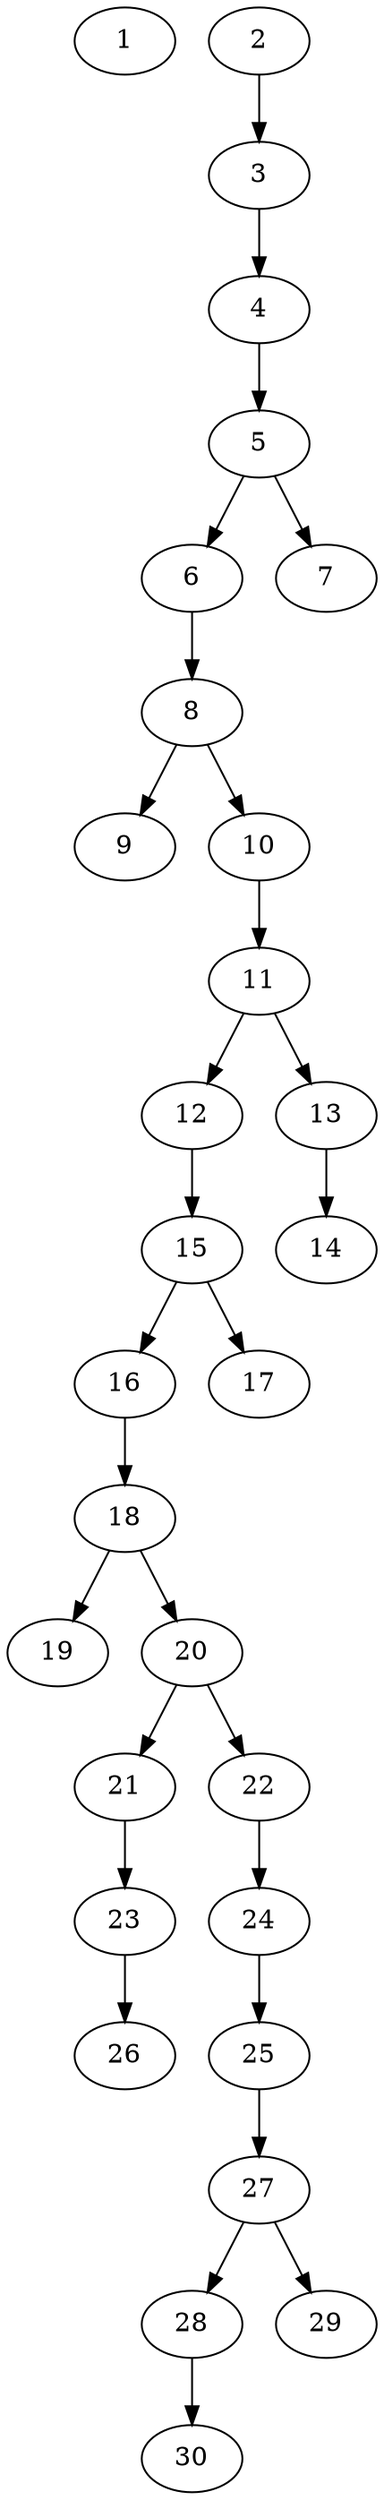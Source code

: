 // DAG automatically generated by daggen at Thu Oct  3 14:04:18 2019
// ./daggen --dot -n 30 --ccr 0.4 --fat 0.3 --regular 0.9 --density 0.5 --mindata 5242880 --maxdata 52428800 
digraph G {
  1 [size="26357760", alpha="0.19", expect_size="10543104"] 
  2 [size="65889280", alpha="0.12", expect_size="26355712"] 
  2 -> 3 [size ="26355712"]
  3 [size="27870720", alpha="0.02", expect_size="11148288"] 
  3 -> 4 [size ="11148288"]
  4 [size="126648320", alpha="0.08", expect_size="50659328"] 
  4 -> 5 [size ="50659328"]
  5 [size="120171520", alpha="0.13", expect_size="48068608"] 
  5 -> 6 [size ="48068608"]
  5 -> 7 [size ="48068608"]
  6 [size="34524160", alpha="0.15", expect_size="13809664"] 
  6 -> 8 [size ="13809664"]
  7 [size="107335680", alpha="0.08", expect_size="42934272"] 
  8 [size="51612160", alpha="0.16", expect_size="20644864"] 
  8 -> 9 [size ="20644864"]
  8 -> 10 [size ="20644864"]
  9 [size="47946240", alpha="0.07", expect_size="19178496"] 
  10 [size="18964480", alpha="0.04", expect_size="7585792"] 
  10 -> 11 [size ="7585792"]
  11 [size="17159680", alpha="0.08", expect_size="6863872"] 
  11 -> 12 [size ="6863872"]
  11 -> 13 [size ="6863872"]
  12 [size="130247680", alpha="0.19", expect_size="52099072"] 
  12 -> 15 [size ="52099072"]
  13 [size="80696320", alpha="0.16", expect_size="32278528"] 
  13 -> 14 [size ="32278528"]
  14 [size="92646400", alpha="0.16", expect_size="37058560"] 
  15 [size="22364160", alpha="0.18", expect_size="8945664"] 
  15 -> 16 [size ="8945664"]
  15 -> 17 [size ="8945664"]
  16 [size="100190720", alpha="0.17", expect_size="40076288"] 
  16 -> 18 [size ="40076288"]
  17 [size="72995840", alpha="0.17", expect_size="29198336"] 
  18 [size="117347840", alpha="0.07", expect_size="46939136"] 
  18 -> 19 [size ="46939136"]
  18 -> 20 [size ="46939136"]
  19 [size="96253440", alpha="0.15", expect_size="38501376"] 
  20 [size="18997760", alpha="0.12", expect_size="7599104"] 
  20 -> 21 [size ="7599104"]
  20 -> 22 [size ="7599104"]
  21 [size="41907200", alpha="0.10", expect_size="16762880"] 
  21 -> 23 [size ="16762880"]
  22 [size="86510080", alpha="0.18", expect_size="34604032"] 
  22 -> 24 [size ="34604032"]
  23 [size="81628160", alpha="0.08", expect_size="32651264"] 
  23 -> 26 [size ="32651264"]
  24 [size="55541760", alpha="0.17", expect_size="22216704"] 
  24 -> 25 [size ="22216704"]
  25 [size="31861760", alpha="0.04", expect_size="12744704"] 
  25 -> 27 [size ="12744704"]
  26 [size="20147200", alpha="0.15", expect_size="8058880"] 
  27 [size="117893120", alpha="0.02", expect_size="47157248"] 
  27 -> 28 [size ="47157248"]
  27 -> 29 [size ="47157248"]
  28 [size="97382400", alpha="0.16", expect_size="38952960"] 
  28 -> 30 [size ="38952960"]
  29 [size="19343360", alpha="0.15", expect_size="7737344"] 
  30 [size="110064640", alpha="0.15", expect_size="44025856"] 
}
